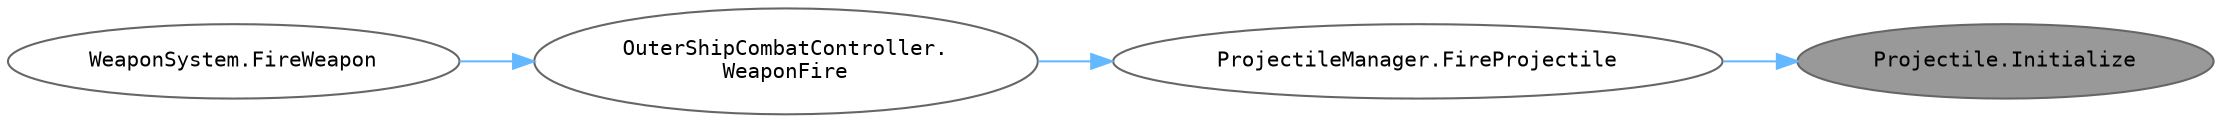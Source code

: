 digraph "Projectile.Initialize"
{
 // INTERACTIVE_SVG=YES
 // LATEX_PDF_SIZE
  bgcolor="transparent";
  edge [fontname=Helvetica,fontsize=10,labelfontname=Helvetica,labelfontsize=10];
  node [fontname=Helvetica,fontsize=10,fontname=Consolas fontsize=10 style=filled height=0.2 width=0.4 margin=0.1];
  rankdir="RL";
  Node1 [id="Node000001",label="Projectile.Initialize",height=0.2,width=0.4,color="gray40", fillcolor="grey60", style="filled", fontcolor="black",tooltip="투사체를 초기화합니다. 목표 위치와 충돌 콜백을 지정합니다."];
  Node1 -> Node2 [id="edge1_Node000001_Node000002",dir="back",color="steelblue1",style="solid",tooltip=" "];
  Node2 [id="Node000002",label="ProjectileManager.FireProjectile",height=0.2,width=0.4,color="grey40", fillcolor="white", style="filled",URL="$class_projectile_manager.html#afff6c926105524f2bd5b1cc1225d98d7",tooltip="투사체를 생성하고 발사합니다. 무기 타입에 따라 프리팹을 선택하고, 목표 위치까지 이동시키며, 도착 시 콜백을 실행합니다."];
  Node2 -> Node3 [id="edge2_Node000002_Node000003",dir="back",color="steelblue1",style="solid",tooltip=" "];
  Node3 [id="Node000003",label="OuterShipCombatController.\lWeaponFire",height=0.2,width=0.4,color="grey40", fillcolor="white", style="filled",URL="$class_outer_ship_combat_controller.html#a11ae7e43fcd5261ae159ccffb975dba9",tooltip="지정된 함선이 무기를 발사하도록 시도합니다. 무기가 준비되지 않았거나 대상이 없으면 실패합니다."];
  Node3 -> Node4 [id="edge3_Node000003_Node000004",dir="back",color="steelblue1",style="solid",tooltip=" "];
  Node4 [id="Node000004",label="WeaponSystem.FireWeapon",height=0.2,width=0.4,color="grey40", fillcolor="white", style="filled",URL="$class_weapon_system.html#a64079bfedade35f6d709125c2e037aa6",tooltip="지정한 인덱스의 무기를 대상에게 발사합니다. 무기가 준비된 상태일 경우에만 발사됩니다."];
}
